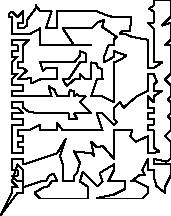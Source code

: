 unitsize(0.001cm);
// 56509.2
draw((200,400)--(0,0));
draw((0,0)--(300,400));
draw((300,400)--(400,400));
draw((400,400)--(400,600));
draw((400,600)--(300,600));
draw((300,600)--(200,700));
draw((200,700)--(300,700));
draw((300,700)--(300,800));
draw((300,800)--(200,800));
draw((200,800)--(200,900));
draw((200,900)--(200,1000));
draw((200,1000)--(300,1000));
draw((300,1000)--(400,1000));
draw((400,1000)--(400,900));
draw((400,900)--(800,1030));
draw((800,1030)--(1000,1100));
draw((1000,1100)--(1150,1350));
draw((1150,1350)--(1050,1050));
draw((1050,1050)--(1100,900));
draw((1100,900)--(1100,700));
draw((1100,700)--(1100,600));
draw((1100,600)--(1200,600));
draw((1200,600)--(1300,600));
draw((1300,600)--(1300,700));
draw((1300,700)--(1350,750));
draw((1350,750)--(1400,930));
draw((1400,930)--(1300,1130));
draw((1300,1130)--(1600,1100));
draw((1600,1100)--(1650,1050));
draw((1650,1050)--(1600,1300));
draw((1600,1300)--(1700,1200));
draw((1700,1200)--(1800,1230));
draw((1800,1230)--(2000,1000));
draw((2000,1000)--(2000,1100));
draw((2000,1100)--(2000,1200));
draw((2000,1200)--(2000,1300));
draw((2000,1300)--(2000,1400));
draw((2000,1400)--(2000,1500));
draw((2000,1500)--(2320,1500));
draw((2320,1500)--(2290,1400));
draw((2290,1400)--(2390,1300));
draw((2390,1300)--(2600,1400));
draw((2600,1400)--(2600,1300));
draw((2600,1300)--(2600,1200));
draw((2600,1200)--(2600,1100));
draw((2600,1100)--(2700,1100));
draw((2700,1100)--(2800,1130));
draw((2800,1130)--(2700,1200));
draw((2700,1200)--(2700,1300));
draw((2700,1300)--(2700,1400));
draw((2700,1400)--(2700,1500));
draw((2700,1500)--(2600,1500));
draw((2600,1500)--(2600,1600));
draw((2600,1600)--(2700,1600));
draw((2700,1600)--(2700,1700));
draw((2700,1700)--(2600,1700));
draw((2600,1700)--(2600,1800));
draw((2600,1800)--(2700,1800));
draw((2700,1800)--(2700,1900));
draw((2700,1900)--(2600,1900));
draw((2600,1900)--(2600,2000));
draw((2600,2000)--(2600,2100));
draw((2600,2100)--(2700,2000));
draw((2700,2000)--(2700,2100));
draw((2700,2100)--(2850,2200));
draw((2850,2200)--(2700,2200));
draw((2700,2200)--(2700,2300));
draw((2700,2300)--(2760,2360));
draw((2760,2360)--(2700,2500));
draw((2700,2500)--(2600,2500));
draw((2600,2500)--(2600,2400));
draw((2600,2400)--(2600,2300));
draw((2600,2300)--(2600,2200));
draw((2600,2200)--(2400,2100));
draw((2400,2100)--(2170,1900));
draw((2170,1900)--(2110,2000));
draw((2110,2000)--(2000,1900));
draw((2000,1900)--(2000,1800));
draw((2000,1800)--(2000,1700));
draw((2000,1700)--(2060,1650));
draw((2060,1650)--(2000,1600));
draw((2000,1600)--(1800,1800));
draw((1800,1800)--(1700,1800));
draw((1700,1800)--(1800,1500));
draw((1800,1500)--(1700,1500));
draw((1700,1500)--(1600,1500));
draw((1600,1500)--(1500,1500));
draw((1500,1500)--(1400,1500));
draw((1400,1500)--(1300,1500));
draw((1300,1500)--(1200,1500));
draw((1200,1500)--(1100,1500));
draw((1100,1500)--(1000,1629));
draw((1000,1629)--(1000,1500));
draw((1000,1500)--(900,1500));
draw((900,1500)--(800,1500));
draw((800,1500)--(700,1500));
draw((700,1500)--(700,1600));
draw((700,1600)--(500,1500));
draw((500,1500)--(400,1500));
draw((400,1500)--(300,1500));
draw((300,1500)--(300,1400));
draw((300,1400)--(400,1400));
draw((400,1400)--(400,1300));
draw((400,1300)--(300,1300));
draw((300,1300)--(300,1200));
draw((300,1200)--(400,1200));
draw((400,1200)--(400,1100));
draw((400,1100)--(300,1100));
draw((300,1100)--(200,1100));
draw((200,1100)--(200,1200));
draw((200,1200)--(200,1300));
draw((200,1300)--(200,1400));
draw((200,1400)--(200,1500));
draw((200,1500)--(200,1600));
draw((200,1600)--(300,1600));
draw((300,1600)--(400,1600));
draw((400,1600)--(400,1700));
draw((400,1700)--(300,1700));
draw((300,1700)--(200,1700));
draw((200,1700)--(200,1800));
draw((200,1800)--(300,1800));
draw((300,1800)--(400,1800));
draw((400,1800)--(300,1900));
draw((300,1900)--(200,1900));
draw((200,1900)--(200,2000));
draw((200,2000)--(300,2000));
draw((300,2000)--(400,2000));
draw((400,2000)--(400,1900));
draw((400,1900)--(500,1829));
draw((500,1829)--(700,1800));
draw((700,1800)--(800,1800));
draw((800,1800)--(900,1800));
draw((900,1800)--(1000,1800));
draw((1000,1800)--(1100,1800));
draw((1100,1800)--(1200,1800));
draw((1200,1800)--(1200,1700));
draw((1200,1700)--(1350,1700));
draw((1350,1700)--(1300,1800));
draw((1300,1800)--(1400,1800));
draw((1400,1800)--(1500,1800));
draw((1500,1800)--(1600,1800));
draw((1600,1800)--(1550,1850));
draw((1550,1850)--(1500,1900));
draw((1500,1900)--(1400,2000));
draw((1400,2000)--(1500,2100));
draw((1500,2100)--(1400,2100));
draw((1400,2100)--(1350,2140));
draw((1350,2140)--(1300,2100));
draw((1300,2100)--(1300,2200));
draw((1300,2200)--(1220,2210));
draw((1220,2210)--(1200,2100));
draw((1200,2100)--(1100,2100));
draw((1100,2100)--(1000,2100));
draw((1000,2100)--(950,2220));
draw((950,2220)--(850,2280));
draw((850,2280)--(900,2100));
draw((900,2100)--(800,2100));
draw((800,2100)--(700,2100));
draw((700,2100)--(530,2100));
draw((530,2100)--(400,2100));
draw((400,2100)--(300,2100));
draw((300,2100)--(200,2100));
draw((200,2100)--(200,2200));
draw((200,2200)--(300,2200));
draw((300,2200)--(400,2200));
draw((400,2200)--(400,2300));
draw((400,2300)--(300,2300));
draw((300,2300)--(200,2300));
draw((200,2300)--(200,2400));
draw((200,2400)--(300,2500));
draw((300,2500)--(200,2500));
draw((200,2500)--(200,2600));
draw((200,2600)--(200,2700));
draw((200,2700)--(300,2800));
draw((300,2800)--(200,2800));
draw((200,2800)--(200,2900));
draw((200,2900)--(300,2900));
draw((300,2900)--(300,3000));
draw((300,3000)--(200,3000));
draw((200,3000)--(200,3100));
draw((200,3100)--(300,3100));
draw((300,3100)--(400,3100));
draw((400,3100)--(500,3100));
draw((500,3100)--(400,3000));
draw((400,3000)--(400,2900));
draw((400,2900)--(400,2800));
draw((400,2800)--(400,2700));
draw((400,2700)--(300,2700));
draw((300,2700)--(300,2600));
draw((300,2600)--(400,2600));
draw((400,2600)--(469,2550));
draw((469,2550)--(400,2500));
draw((400,2500)--(300,2400));
draw((300,2400)--(400,2400));
draw((400,2400)--(540,2430));
draw((540,2430)--(540,2330));
draw((540,2330)--(700,2400));
draw((700,2400)--(800,2400));
draw((800,2400)--(900,2400));
draw((900,2400)--(1000,2400));
draw((1000,2400)--(1000,2600));
draw((1000,2600)--(910,2600));
draw((910,2600)--(800,2600));
draw((800,2600)--(750,2550));
draw((750,2550)--(700,2700));
draw((700,2700)--(800,2700));
draw((800,2700)--(900,2700));
draw((900,2700)--(1000,2700));
draw((1000,2700)--(1100,2700));
draw((1100,2700)--(1200,2700));
draw((1200,2700)--(1300,2700));
draw((1300,2700)--(1400,2820));
draw((1400,2820)--(1400,2900));
draw((1400,2900)--(1500,2860));
draw((1500,2860)--(1500,2800));
draw((1500,2800)--(1500,2700));
draw((1500,2700)--(1400,2700));
draw((1400,2700)--(1200,2400));
draw((1200,2400)--(1100,2400));
draw((1100,2400)--(1170,2280));
draw((1170,2280)--(1300,2400));
draw((1300,2400)--(1400,2400));
draw((1400,2400)--(1400,2500));
draw((1400,2500)--(1500,2400));
draw((1500,2400)--(1600,2400));
draw((1600,2400)--(1600,2700));
draw((1600,2700)--(1690,2680));
draw((1690,2680)--(1720,2610));
draw((1720,2610)--(1790,2580));
draw((1790,2580)--(1800,2400));
draw((1800,2400)--(1700,2400));
draw((1700,2400)--(1600,2100));
draw((1600,2100)--(1700,2100));
draw((1700,2100)--(1800,2100));
draw((1800,2100)--(2000,2000));
draw((2000,2000)--(2000,2100));
draw((2000,2100)--(2000,2200));
draw((2000,2200)--(2000,2300));
draw((2000,2300)--(2000,2400));
draw((2000,2400)--(2000,2500));
draw((2000,2500)--(2000,2600));
draw((2000,2600)--(2000,2700));
draw((2000,2700)--(2120,2750));
draw((2120,2750)--(2220,2820));
draw((2220,2820)--(2000,2900));
draw((2000,2900)--(2000,2800));
draw((2000,2800)--(1829,2700));
draw((1829,2700)--(1829,2800));
draw((1829,2800)--(1900,3000));
draw((1900,3000)--(2000,3000));
draw((2000,3000)--(2000,3100));
draw((2000,3100)--(2050,3150));
draw((2050,3150)--(1790,3330));
draw((1790,3330)--(1829,3450));
draw((1829,3450)--(1720,3409));
draw((1720,3409)--(1600,3300));
draw((1600,3300)--(1500,3300));
draw((1500,3300)--(1400,3300));
draw((1400,3300)--(1300,3300));
draw((1300,3300)--(1200,3300));
draw((1200,3300)--(1100,3300));
draw((1100,3300)--(1300,3000));
draw((1300,3000)--(1500,3000));
draw((1500,3000)--(1600,3000));
draw((1600,3000)--(1400,3000));
draw((1400,3000)--(1200,3000));
draw((1200,3000)--(1100,3000));
draw((1100,3000)--(1000,3000));
draw((1000,3000)--(900,3000));
draw((900,3000)--(800,3000));
draw((800,3000)--(700,3000));
draw((700,3000)--(700,3300));
draw((700,3300)--(520,3200));
draw((520,3200)--(400,3200));
draw((400,3200)--(300,3200));
draw((300,3200)--(200,3200));
draw((200,3200)--(200,3300));
draw((200,3300)--(200,3400));
draw((200,3400)--(200,3500));
draw((200,3500)--(150,3500));
draw((150,3500)--(150,3550));
draw((150,3550)--(200,3600));
draw((200,3600)--(300,3500));
draw((300,3500)--(400,3600));
draw((400,3600)--(400,3500));
draw((400,3500)--(400,3400));
draw((400,3400)--(300,3400));
draw((300,3400)--(300,3300));
draw((300,3300)--(400,3300));
draw((400,3300)--(469,3350));
draw((469,3350)--(469,3450));
draw((469,3450)--(620,3650));
draw((620,3650)--(620,3709));
draw((620,3709)--(700,3600));
draw((700,3600)--(800,3600));
draw((800,3600)--(900,3600));
draw((900,3600)--(800,3300));
draw((800,3300)--(900,3300));
draw((900,3300)--(1000,3300));
draw((1000,3300)--(1000,3600));
draw((1000,3600)--(1100,3600));
draw((1100,3600)--(1200,3600));
draw((1200,3600)--(1300,3600));
draw((1300,3600)--(1400,3600));
draw((1400,3600)--(1500,3600));
draw((1500,3600)--(1600,3600));
draw((1600,3600)--(1700,3600));
draw((1700,3600)--(1900,3520));
draw((1900,3520)--(2000,3500));
draw((2000,3500)--(2300,3500));
draw((2300,3500)--(2300,3400));
draw((2300,3400)--(2280,3250));
draw((2280,3250)--(2150,3250));
draw((2150,3250)--(2100,3200));
draw((2100,3200)--(2200,3200));
draw((2200,3200)--(2320,3150));
draw((2320,3150)--(2600,3100));
draw((2600,3100)--(2600,3000));
draw((2600,3000)--(2600,2900));
draw((2600,2900)--(2600,2800));
draw((2600,2800)--(2600,2700));
draw((2600,2700)--(2600,2600));
draw((2600,2600)--(2700,2600));
draw((2700,2600)--(2850,2700));
draw((2850,2700)--(2700,2700));
draw((2700,2700)--(2700,2800));
draw((2700,2800)--(2700,2900));
draw((2700,2900)--(2700,3000));
draw((2700,3000)--(2700,3100));
draw((2700,3100)--(2700,3200));
draw((2700,3200)--(2700,3300));
draw((2700,3300)--(2600,3400));
draw((2600,3400)--(2700,3400));
draw((2700,3400)--(2700,3500));
draw((2700,3500)--(2700,3600));
draw((2700,3600)--(2620,3650));
draw((2620,3650)--(2700,3700));
draw((2700,3700)--(2700,3800));
draw((2700,3800)--(3000,3800));
draw((3000,3800)--(3000,3700));
draw((3000,3700)--(3000,3600));
draw((3000,3600)--(3000,3500));
draw((3000,3500)--(2850,3350));
draw((2850,3350)--(3000,3400));
draw((3000,3400)--(3000,3300));
draw((3000,3300)--(3000,3200));
draw((3000,3200)--(3000,3100));
draw((3000,3100)--(2900,3000));
draw((2900,3000)--(3000,3000));
draw((3000,3000)--(3000,2900));
draw((3000,2900)--(3000,2800));
draw((3000,2800)--(3000,2700));
draw((3000,2700)--(3000,2600));
draw((3000,2600)--(3000,2500));
draw((3000,2500)--(2900,2400));
draw((2900,2400)--(3000,2300));
draw((3000,2300)--(3000,2200));
draw((3000,2200)--(3000,2100));
draw((3000,2100)--(2950,2050));
draw((2950,2050)--(3000,2000));
draw((3000,2000)--(3000,1900));
draw((3000,1900)--(3000,1800));
draw((3000,1800)--(2950,1750));
draw((2950,1750)--(3000,1700));
draw((3000,1700)--(3000,1600));
draw((3000,1600)--(3000,1500));
draw((3000,1500)--(2900,1400));
draw((2900,1400)--(3000,1300));
draw((3000,1300)--(3000,1200));
draw((3000,1200)--(3000,1100));
draw((3000,1100)--(3000,1000));
draw((3000,1000)--(2930,950));
draw((2930,950)--(2700,1000));
draw((2700,1000)--(2700,900));
draw((2700,900)--(2800,900));
draw((2800,900)--(3000,900));
draw((3000,900)--(3000,800));
draw((3000,800)--(3000,700));
draw((3000,700)--(2900,500));
draw((2900,500)--(2900,400));
draw((2900,400)--(2750,520));
draw((2750,520)--(2700,700));
draw((2700,700)--(2700,800));
draw((2700,800)--(2600,800));
draw((2600,800)--(2600,900));
draw((2600,900)--(2600,1000));
draw((2600,1000)--(2500,800));
draw((2500,800)--(2550,710));
draw((2550,710)--(2450,710));
draw((2450,710)--(2300,600));
draw((2300,600)--(2400,600));
draw((2400,600)--(2600,500));
draw((2600,500)--(2600,400));
draw((2600,400)--(2500,300));
draw((2500,300)--(2400,300));
draw((2400,300)--(2300,300));
draw((2300,300)--(2200,300));
draw((2200,300)--(2100,300));
draw((2100,300)--(2000,300));
draw((2000,300)--(1900,300));
draw((1900,300)--(1800,300));
draw((1800,300)--(1710,310));
draw((1710,310)--(2000,370));
draw((2000,370)--(2200,469));
draw((2200,469)--(2200,600));
draw((2200,600)--(2100,600));
draw((2100,600)--(2000,600));
draw((2000,600)--(1900,600));
draw((1900,600)--(2000,800));
draw((2000,800)--(2000,900));
draw((2000,900)--(1750,750));
draw((1750,750)--(1800,600));
draw((1800,600)--(1710,510));
draw((1710,510)--(1450,770));
draw((1450,770)--(1400,600));
draw((1400,600)--(1550,500));
draw((1550,500)--(1550,300));
draw((1550,300)--(1400,300));
draw((1400,300)--(1300,300));
draw((1300,300)--(1200,300));
draw((1200,300)--(1100,300));
draw((1100,300)--(1000,300));
draw((1000,300)--(900,300));
draw((900,300)--(800,300));
draw((800,300)--(700,300));
draw((700,300)--(600,400));
draw((600,400)--(750,490));
draw((750,490)--(850,520));
draw((850,520)--(900,600));
draw((900,600)--(1000,600));
draw((1000,600)--(939,740));
draw((939,740)--(850,700));
draw((850,700)--(800,600));
draw((800,600)--(700,600));
draw((700,600)--(400,500));
draw((400,500)--(400,700));
draw((400,700)--(400,800));
draw((400,800)--(300,900));
draw((300,900)--(200,600));
draw((200,600)--(300,500));
draw((300,500)--(200,500));
draw((200,500)--(200,400));
